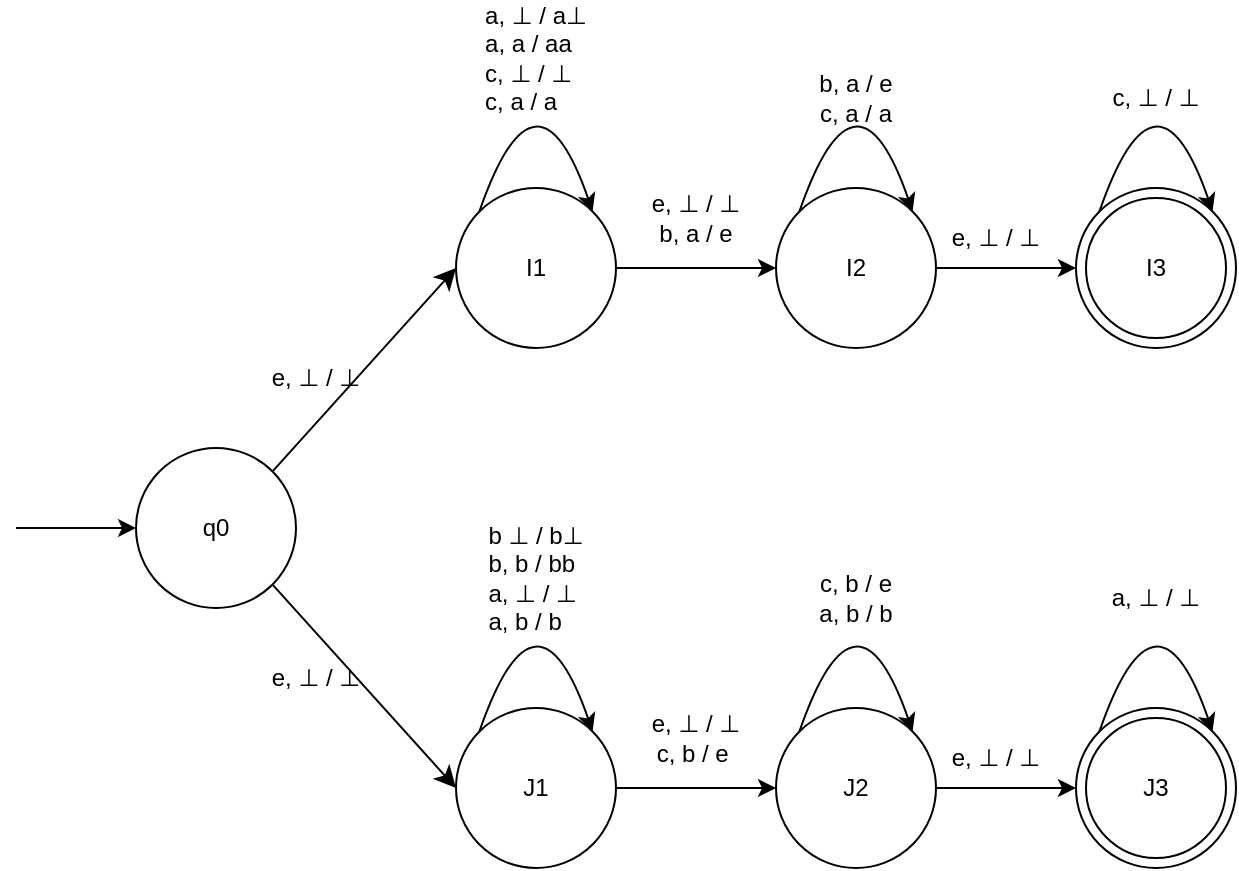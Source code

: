 <mxfile version="28.2.8">
  <diagram name="Seite-1" id="O9TWy_fRuysXu5NUN9Az">
    <mxGraphModel dx="906" dy="1102" grid="1" gridSize="10" guides="1" tooltips="1" connect="1" arrows="1" fold="1" page="0" pageScale="1" pageWidth="1169" pageHeight="827" math="0" shadow="0">
      <root>
        <mxCell id="0" />
        <mxCell id="1" parent="0" />
        <mxCell id="xMslx03TbikfmuE3JFsP-5" style="edgeStyle=none;curved=1;rounded=1;orthogonalLoop=1;jettySize=auto;html=1;exitX=1;exitY=0;exitDx=0;exitDy=0;entryX=0;entryY=0.5;entryDx=0;entryDy=0;fontSize=12;startSize=8;endSize=8;" parent="1" source="xMslx03TbikfmuE3JFsP-1" target="xMslx03TbikfmuE3JFsP-2" edge="1">
          <mxGeometry relative="1" as="geometry" />
        </mxCell>
        <mxCell id="xMslx03TbikfmuE3JFsP-7" style="edgeStyle=none;curved=1;rounded=1;orthogonalLoop=1;jettySize=auto;html=1;exitX=1;exitY=1;exitDx=0;exitDy=0;entryX=0;entryY=0.5;entryDx=0;entryDy=0;fontSize=12;startSize=8;endSize=8;" parent="1" source="xMslx03TbikfmuE3JFsP-1" target="xMslx03TbikfmuE3JFsP-6" edge="1">
          <mxGeometry relative="1" as="geometry" />
        </mxCell>
        <mxCell id="xMslx03TbikfmuE3JFsP-1" value="q0" style="ellipse;whiteSpace=wrap;html=1;aspect=fixed;rounded=1;" parent="1" vertex="1">
          <mxGeometry x="60" y="160" width="80" height="80" as="geometry" />
        </mxCell>
        <mxCell id="16nszQrt4FvhLMuLaJhX-7" style="edgeStyle=orthogonalEdgeStyle;rounded=1;orthogonalLoop=1;jettySize=auto;html=1;" edge="1" parent="1" source="xMslx03TbikfmuE3JFsP-2" target="16nszQrt4FvhLMuLaJhX-6">
          <mxGeometry relative="1" as="geometry" />
        </mxCell>
        <mxCell id="xMslx03TbikfmuE3JFsP-2" value="I1" style="ellipse;whiteSpace=wrap;html=1;aspect=fixed;rounded=1;" parent="1" vertex="1">
          <mxGeometry x="220" y="30" width="80" height="80" as="geometry" />
        </mxCell>
        <mxCell id="16nszQrt4FvhLMuLaJhX-19" style="edgeStyle=orthogonalEdgeStyle;rounded=1;orthogonalLoop=1;jettySize=auto;html=1;entryX=0;entryY=0.5;entryDx=0;entryDy=0;" edge="1" parent="1" source="xMslx03TbikfmuE3JFsP-6" target="16nszQrt4FvhLMuLaJhX-17">
          <mxGeometry relative="1" as="geometry" />
        </mxCell>
        <mxCell id="xMslx03TbikfmuE3JFsP-6" value="J1" style="ellipse;whiteSpace=wrap;html=1;aspect=fixed;rounded=1;" parent="1" vertex="1">
          <mxGeometry x="220" y="290" width="80" height="80" as="geometry" />
        </mxCell>
        <mxCell id="16nszQrt4FvhLMuLaJhX-1" style="rounded=1;orthogonalLoop=1;jettySize=auto;html=1;exitX=0;exitY=0;exitDx=0;exitDy=0;entryX=1;entryY=0;entryDx=0;entryDy=0;curved=1;" edge="1" parent="1" source="xMslx03TbikfmuE3JFsP-2" target="xMslx03TbikfmuE3JFsP-2">
          <mxGeometry relative="1" as="geometry">
            <Array as="points">
              <mxPoint x="260" y="-40" />
            </Array>
          </mxGeometry>
        </mxCell>
        <mxCell id="16nszQrt4FvhLMuLaJhX-2" value="a,&amp;nbsp;&lt;span style=&quot;text-align: start;&quot;&gt;⊥ / a&lt;/span&gt;&lt;span style=&quot;text-align: start;&quot;&gt;⊥&lt;/span&gt;&lt;div&gt;&lt;div style=&quot;text-align: start;&quot;&gt;a, a / aa&lt;/div&gt;&lt;div style=&quot;text-align: start;&quot;&gt;&lt;span style=&quot;background-color: transparent; color: light-dark(rgb(0, 0, 0), rgb(255, 255, 255));&quot;&gt;c,&amp;nbsp;&lt;/span&gt;&lt;span style=&quot;background-color: transparent; color: light-dark(rgb(0, 0, 0), rgb(255, 255, 255));&quot;&gt;⊥ /&amp;nbsp;&lt;/span&gt;&lt;span style=&quot;background-color: transparent; color: light-dark(rgb(0, 0, 0), rgb(255, 255, 255));&quot;&gt;⊥&lt;/span&gt;&lt;/div&gt;&lt;div style=&quot;text-align: start;&quot;&gt;&lt;span style=&quot;background-color: transparent; color: light-dark(rgb(0, 0, 0), rgb(255, 255, 255));&quot;&gt;c, a / a&lt;/span&gt;&lt;/div&gt;&lt;/div&gt;" style="text;html=1;whiteSpace=wrap;strokeColor=none;fillColor=none;align=center;verticalAlign=middle;rounded=0;" vertex="1" parent="1">
          <mxGeometry x="230" y="-50" width="60" height="30" as="geometry" />
        </mxCell>
        <mxCell id="16nszQrt4FvhLMuLaJhX-3" value="" style="endArrow=classic;html=1;rounded=1;entryX=0;entryY=0.5;entryDx=0;entryDy=0;" edge="1" parent="1" target="xMslx03TbikfmuE3JFsP-1">
          <mxGeometry width="50" height="50" relative="1" as="geometry">
            <mxPoint y="200" as="sourcePoint" />
            <mxPoint x="30" y="190" as="targetPoint" />
          </mxGeometry>
        </mxCell>
        <mxCell id="16nszQrt4FvhLMuLaJhX-4" value="e,&amp;nbsp;&lt;span style=&quot;text-align: start;&quot;&gt;⊥ /&amp;nbsp;&lt;/span&gt;&lt;span style=&quot;text-align: start;&quot;&gt;⊥&lt;/span&gt;" style="text;html=1;whiteSpace=wrap;strokeColor=none;fillColor=none;align=center;verticalAlign=middle;rounded=0;" vertex="1" parent="1">
          <mxGeometry x="120" y="110" width="60" height="30" as="geometry" />
        </mxCell>
        <mxCell id="16nszQrt4FvhLMuLaJhX-5" value="e,&amp;nbsp;&lt;span style=&quot;text-align: start;&quot;&gt;⊥ /&amp;nbsp;&lt;/span&gt;&lt;span style=&quot;text-align: start;&quot;&gt;⊥&lt;/span&gt;" style="text;html=1;whiteSpace=wrap;strokeColor=none;fillColor=none;align=center;verticalAlign=middle;rounded=0;" vertex="1" parent="1">
          <mxGeometry x="120" y="260" width="60" height="30" as="geometry" />
        </mxCell>
        <mxCell id="16nszQrt4FvhLMuLaJhX-12" style="edgeStyle=orthogonalEdgeStyle;rounded=1;orthogonalLoop=1;jettySize=auto;html=1;entryX=0;entryY=0.5;entryDx=0;entryDy=0;" edge="1" parent="1" source="16nszQrt4FvhLMuLaJhX-6" target="16nszQrt4FvhLMuLaJhX-11">
          <mxGeometry relative="1" as="geometry" />
        </mxCell>
        <mxCell id="16nszQrt4FvhLMuLaJhX-6" value="I2" style="ellipse;whiteSpace=wrap;html=1;aspect=fixed;rounded=1;" vertex="1" parent="1">
          <mxGeometry x="380" y="30" width="80" height="80" as="geometry" />
        </mxCell>
        <mxCell id="16nszQrt4FvhLMuLaJhX-8" value="e,&amp;nbsp;&lt;span style=&quot;text-align: start;&quot;&gt;⊥ /&amp;nbsp;&lt;/span&gt;&lt;span style=&quot;text-align: start;&quot;&gt;⊥&lt;/span&gt;&lt;div&gt;&lt;span style=&quot;background-color: transparent; color: light-dark(rgb(0, 0, 0), rgb(255, 255, 255));&quot;&gt;b, a / e&lt;/span&gt;&lt;span style=&quot;color: light-dark(rgba(0, 0, 0, 0), rgba(237, 237, 237, 0)); font-family: monospace; font-size: 0px; text-align: start; text-wrap-mode: nowrap; background-color: transparent;&quot;&gt;%3CmxGraphModel%3E%3Croot%3E%3CmxCell%20id%3D%220%22%2F%3E%3CmxCell%20id%3D%221%22%20parent%3D%220%22%2F%3E%3CmxCell%20id%3D%222%22%20value%3D%22e%2C%26amp%3Bnbsp%3B%26lt%3Bspan%20style%3D%26quot%3Btext-align%3A%20start%3B%26quot%3B%26gt%3B%E2%8A%A5%20%2F%26amp%3Bnbsp%3B%26lt%3B%2Fspan%26gt%3B%26lt%3Bspan%20style%3D%26quot%3Btext-align%3A%20start%3B%26quot%3B%26gt%3B%E2%8A%A5%26lt%3B%2Fspan%26gt%3B%22%20style%3D%22text%3Bhtml%3D1%3BwhiteSpace%3Dwrap%3BstrokeColor%3Dnone%3BfillColor%3Dnone%3Balign%3Dcenter%3BverticalAlign%3Dmiddle%3Brounded%3D0%3B%22%20vertex%3D%221%22%20parent%3D%221%22%3E%3CmxGeometry%20x%3D%22130%22%20y%3D%22120%22%20width%3D%2260%22%20height%3D%2230%22%20as%3D%22geometry%22%2F%3E%3C%2FmxCell%3E%3C%2Froot%3E%3C%2FmxGraphModel%3E&lt;/span&gt;&lt;/div&gt;" style="text;html=1;whiteSpace=wrap;strokeColor=none;fillColor=none;align=center;verticalAlign=middle;rounded=0;" vertex="1" parent="1">
          <mxGeometry x="310" y="30" width="60" height="30" as="geometry" />
        </mxCell>
        <mxCell id="16nszQrt4FvhLMuLaJhX-9" style="rounded=0;orthogonalLoop=1;jettySize=auto;html=1;exitX=0;exitY=0;exitDx=0;exitDy=0;entryX=1;entryY=0;entryDx=0;entryDy=0;strokeColor=default;curved=1;" edge="1" parent="1" source="16nszQrt4FvhLMuLaJhX-6" target="16nszQrt4FvhLMuLaJhX-6">
          <mxGeometry relative="1" as="geometry">
            <Array as="points">
              <mxPoint x="420" y="-40" />
            </Array>
          </mxGeometry>
        </mxCell>
        <mxCell id="16nszQrt4FvhLMuLaJhX-10" value="&lt;div&gt;b, a / e&lt;/div&gt;&lt;div&gt;c, a / a&lt;/div&gt;" style="text;html=1;whiteSpace=wrap;strokeColor=none;fillColor=none;align=center;verticalAlign=middle;rounded=0;" vertex="1" parent="1">
          <mxGeometry x="390" y="-30" width="60" height="30" as="geometry" />
        </mxCell>
        <mxCell id="16nszQrt4FvhLMuLaJhX-11" value="I3" style="ellipse;whiteSpace=wrap;html=1;aspect=fixed;rounded=1;" vertex="1" parent="1">
          <mxGeometry x="530" y="30" width="80" height="80" as="geometry" />
        </mxCell>
        <mxCell id="16nszQrt4FvhLMuLaJhX-13" value="e,&amp;nbsp;&lt;span style=&quot;text-align: start;&quot;&gt;⊥ /&amp;nbsp;&lt;/span&gt;&lt;span style=&quot;text-align: start;&quot;&gt;⊥&lt;/span&gt;" style="text;html=1;whiteSpace=wrap;strokeColor=none;fillColor=none;align=center;verticalAlign=middle;rounded=0;" vertex="1" parent="1">
          <mxGeometry x="460" y="40" width="60" height="30" as="geometry" />
        </mxCell>
        <mxCell id="16nszQrt4FvhLMuLaJhX-15" style="rounded=0;orthogonalLoop=1;jettySize=auto;html=1;exitX=0;exitY=0;exitDx=0;exitDy=0;entryX=1;entryY=0;entryDx=0;entryDy=0;strokeColor=default;curved=1;" edge="1" parent="1" source="xMslx03TbikfmuE3JFsP-6" target="xMslx03TbikfmuE3JFsP-6">
          <mxGeometry relative="1" as="geometry">
            <Array as="points">
              <mxPoint x="260" y="220" />
            </Array>
          </mxGeometry>
        </mxCell>
        <mxCell id="16nszQrt4FvhLMuLaJhX-24" style="edgeStyle=orthogonalEdgeStyle;rounded=1;orthogonalLoop=1;jettySize=auto;html=1;" edge="1" parent="1" source="16nszQrt4FvhLMuLaJhX-17" target="16nszQrt4FvhLMuLaJhX-23">
          <mxGeometry relative="1" as="geometry" />
        </mxCell>
        <mxCell id="16nszQrt4FvhLMuLaJhX-17" value="J2" style="ellipse;whiteSpace=wrap;html=1;aspect=fixed;rounded=1;" vertex="1" parent="1">
          <mxGeometry x="380" y="290" width="80" height="80" as="geometry" />
        </mxCell>
        <mxCell id="16nszQrt4FvhLMuLaJhX-18" style="rounded=0;orthogonalLoop=1;jettySize=auto;html=1;exitX=0;exitY=0;exitDx=0;exitDy=0;entryX=1;entryY=0;entryDx=0;entryDy=0;curved=1;" edge="1" parent="1" source="16nszQrt4FvhLMuLaJhX-17" target="16nszQrt4FvhLMuLaJhX-17">
          <mxGeometry relative="1" as="geometry">
            <Array as="points">
              <mxPoint x="420" y="220" />
            </Array>
          </mxGeometry>
        </mxCell>
        <mxCell id="16nszQrt4FvhLMuLaJhX-21" value="e,&amp;nbsp;&lt;span style=&quot;text-align: start;&quot;&gt;⊥ /&amp;nbsp;&lt;/span&gt;&lt;span style=&quot;text-align: start;&quot;&gt;⊥&lt;/span&gt;&lt;div&gt;&lt;div&gt;c, b / e&amp;nbsp;&lt;span style=&quot;color: rgba(0, 0, 0, 0); font-family: monospace; font-size: 0px; text-align: start; text-wrap-mode: nowrap;&quot;&gt;%3CmxGraphModel%3E%3Croot%3E%3CmxCell%20id%3D%220%22%2F%3E%3CmxCell%20id%3D%221%22%20parent%3D%220%22%2F%3E%3CmxCell%20id%3D%222%22%20value%3D%22e%2C%26amp%3Bnbsp%3B%26lt%3Bspan%20style%3D%26quot%3Btext-align%3A%20start%3B%26quot%3B%26gt%3B%E2%8A%A5%20%2F%26amp%3Bnbsp%3B%26lt%3B%2Fspan%26gt%3B%26lt%3Bspan%20style%3D%26quot%3Btext-align%3A%20start%3B%26quot%3B%26gt%3B%E2%8A%A5%26lt%3B%2Fspan%26gt%3B%22%20style%3D%22text%3Bhtml%3D1%3BwhiteSpace%3Dwrap%3BstrokeColor%3Dnone%3BfillColor%3Dnone%3Balign%3Dcenter%3BverticalAlign%3Dmiddle%3Brounded%3D0%3B%22%20vertex%3D%221%22%20parent%3D%221%22%3E%3CmxGeometry%20x%3D%22130%22%20y%3D%22120%22%20width%3D%2260%22%20height%3D%2230%22%20as%3D%22geometry%22%2F%3E%3C%2FmxCell%3E%3C%2Froot%3E%3C%2FmxGraphModel%3E&lt;/span&gt;&lt;/div&gt;&lt;/div&gt;" style="text;html=1;whiteSpace=wrap;strokeColor=none;fillColor=none;align=center;verticalAlign=middle;rounded=0;" vertex="1" parent="1">
          <mxGeometry x="310" y="290" width="60" height="30" as="geometry" />
        </mxCell>
        <mxCell id="16nszQrt4FvhLMuLaJhX-22" value="c, b / e&lt;div&gt;a, b / b&lt;/div&gt;" style="text;html=1;whiteSpace=wrap;strokeColor=none;fillColor=none;align=center;verticalAlign=middle;rounded=0;" vertex="1" parent="1">
          <mxGeometry x="390" y="220" width="60" height="30" as="geometry" />
        </mxCell>
        <mxCell id="16nszQrt4FvhLMuLaJhX-23" value="J3" style="ellipse;whiteSpace=wrap;html=1;aspect=fixed;rounded=1;" vertex="1" parent="1">
          <mxGeometry x="530" y="290" width="80" height="80" as="geometry" />
        </mxCell>
        <mxCell id="16nszQrt4FvhLMuLaJhX-26" value="J3" style="ellipse;whiteSpace=wrap;html=1;aspect=fixed;rounded=1;" vertex="1" parent="1">
          <mxGeometry x="535" y="295" width="70" height="70" as="geometry" />
        </mxCell>
        <mxCell id="16nszQrt4FvhLMuLaJhX-27" value="I3" style="ellipse;whiteSpace=wrap;html=1;aspect=fixed;rounded=1;" vertex="1" parent="1">
          <mxGeometry x="535" y="35" width="70" height="70" as="geometry" />
        </mxCell>
        <mxCell id="16nszQrt4FvhLMuLaJhX-28" value="e,&amp;nbsp;&lt;span style=&quot;text-align: start;&quot;&gt;⊥ /&amp;nbsp;&lt;/span&gt;&lt;span style=&quot;text-align: start;&quot;&gt;⊥&lt;/span&gt;" style="text;html=1;whiteSpace=wrap;strokeColor=none;fillColor=none;align=center;verticalAlign=middle;rounded=0;" vertex="1" parent="1">
          <mxGeometry x="460" y="300" width="60" height="30" as="geometry" />
        </mxCell>
        <mxCell id="16nszQrt4FvhLMuLaJhX-37" style="rounded=0;orthogonalLoop=1;jettySize=auto;html=1;exitX=0;exitY=0;exitDx=0;exitDy=0;entryX=1;entryY=0;entryDx=0;entryDy=0;curved=1;" edge="1" parent="1" source="16nszQrt4FvhLMuLaJhX-11" target="16nszQrt4FvhLMuLaJhX-11">
          <mxGeometry relative="1" as="geometry">
            <Array as="points">
              <mxPoint x="570" y="-40" />
            </Array>
          </mxGeometry>
        </mxCell>
        <mxCell id="16nszQrt4FvhLMuLaJhX-40" value="c,&amp;nbsp;&lt;span style=&quot;color: rgba(0, 0, 0, 0); font-family: monospace; font-size: 0px; text-align: start; text-wrap-mode: nowrap;&quot;&gt;&lt;span style=&quot;color: rgb(0, 0, 0); font-family: Helvetica; font-size: 12px; text-wrap-mode: wrap;&quot;&gt;⊥ /&amp;nbsp;&lt;/span&gt;&lt;span style=&quot;color: rgb(0, 0, 0); font-family: Helvetica; font-size: 12px; text-wrap-mode: wrap;&quot;&gt;⊥&lt;/span&gt;%3CmxGraphModel%3E%3Croot%3E%3CmxCell%20id%3D%220%22%2F%3E%3CmxCell%20id%3D%221%22%20parent%3D%220%22%2F%3E%3CmxCell%20id%3D%222%22%20value%3D%22e%2C%26amp%3Bnbsp%3B%26lt%3Bspan%20style%3D%26quot%3Btext-align%3A%20start%3B%26quot%3B%26gt%3B%E2%8A%A5%20%2F%26amp%3Bnbsp%3B%26lt%3B%2Fspan%26gt%3B%26lt%3Bspan%20style%3D%26quot%3Btext-align%3A%20start%3B%26quot%3B%26gt%3B%E2%8A%A5%26lt%3B%2Fspan%26gt%3B%22%20style%3D%22text%3Bhtml%3D1%3BwhiteSpace%3Dwrap%3BstrokeColor%3Dnone%3BfillColor%3Dnone%3Balign%3Dcenter%3BverticalAlign%3Dmiddle%3Brounded%3D0%3B%22%20vertex%3D%221%22%20parent%3D%221%22%3E%3CmxGeometry%20x%3D%22460%22%20y%3D%2240%22%20width%3D%2260%22%20height%3D%2230%22%20as%3D%22geometry%22%2F%3E%3C%2FmxCell%3E%3C%2Froot%3E%3C%2FmxGraphModel%3E&lt;/span&gt;" style="text;html=1;whiteSpace=wrap;strokeColor=none;fillColor=none;align=center;verticalAlign=middle;rounded=0;" vertex="1" parent="1">
          <mxGeometry x="540" y="-30" width="60" height="30" as="geometry" />
        </mxCell>
        <mxCell id="16nszQrt4FvhLMuLaJhX-41" value="b&amp;nbsp;&lt;span style=&quot;text-align: start;&quot;&gt;⊥ / b&lt;/span&gt;&lt;span style=&quot;text-align: start;&quot;&gt;⊥&lt;/span&gt;&lt;div&gt;&lt;div style=&quot;text-align: start;&quot;&gt;b, b / bb&lt;/div&gt;&lt;div style=&quot;text-align: start;&quot;&gt;&lt;span style=&quot;background-color: transparent; color: light-dark(rgb(0, 0, 0), rgb(255, 255, 255));&quot;&gt;a,&amp;nbsp;&lt;/span&gt;&lt;span style=&quot;background-color: transparent; color: light-dark(rgb(0, 0, 0), rgb(255, 255, 255));&quot;&gt;⊥ /&amp;nbsp;&lt;/span&gt;&lt;span style=&quot;background-color: transparent; color: light-dark(rgb(0, 0, 0), rgb(255, 255, 255));&quot;&gt;⊥&lt;/span&gt;&lt;/div&gt;&lt;div style=&quot;text-align: start;&quot;&gt;&lt;span style=&quot;background-color: transparent; color: light-dark(rgb(0, 0, 0), rgb(255, 255, 255));&quot;&gt;a, b / b&lt;/span&gt;&lt;/div&gt;&lt;/div&gt;" style="text;html=1;whiteSpace=wrap;strokeColor=none;fillColor=none;align=center;verticalAlign=middle;rounded=0;" vertex="1" parent="1">
          <mxGeometry x="230" y="210" width="60" height="30" as="geometry" />
        </mxCell>
        <mxCell id="16nszQrt4FvhLMuLaJhX-43" style="rounded=0;orthogonalLoop=1;jettySize=auto;html=1;exitX=0;exitY=0;exitDx=0;exitDy=0;entryX=1;entryY=0;entryDx=0;entryDy=0;curved=1;" edge="1" parent="1" source="16nszQrt4FvhLMuLaJhX-23" target="16nszQrt4FvhLMuLaJhX-23">
          <mxGeometry relative="1" as="geometry">
            <Array as="points">
              <mxPoint x="570" y="220" />
            </Array>
          </mxGeometry>
        </mxCell>
        <mxCell id="16nszQrt4FvhLMuLaJhX-44" value="a,&amp;nbsp;&lt;span style=&quot;color: rgba(0, 0, 0, 0); font-family: monospace; font-size: 0px; text-align: start; text-wrap-mode: nowrap;&quot;&gt;&lt;span style=&quot;color: rgb(0, 0, 0); font-family: Helvetica; font-size: 12px; text-wrap-mode: wrap;&quot;&gt;⊥ /&amp;nbsp;&lt;/span&gt;&lt;span style=&quot;color: rgb(0, 0, 0); font-family: Helvetica; font-size: 12px; text-wrap-mode: wrap;&quot;&gt;⊥&lt;/span&gt;%3CmxGraphModel%3E%3Croot%3E%3CmxCell%20id%3D%220%22%2F%3E%3CmxCell%20id%3D%221%22%20parent%3D%220%22%2F%3E%3CmxCell%20id%3D%222%22%20value%3D%22e%2C%26amp%3Bnbsp%3B%26lt%3Bspan%20style%3D%26quot%3Btext-align%3A%20start%3B%26quot%3B%26gt%3B%E2%8A%A5%20%2F%26amp%3Bnbsp%3B%26lt%3B%2Fspan%26gt%3B%26lt%3Bspan%20style%3D%26quot%3Btext-align%3A%20start%3B%26quot%3B%26gt%3B%E2%8A%A5%26lt%3B%2Fspan%26gt%3B%22%20style%3D%22text%3Bhtml%3D1%3BwhiteSpace%3Dwrap%3BstrokeColor%3Dnone%3BfillColor%3Dnone%3Balign%3Dcenter%3BverticalAlign%3Dmiddle%3Brounded%3D0%3B%22%20vertex%3D%221%22%20parent%3D%221%22%3E%3CmxGeometry%20x%3D%22460%22%20y%3D%2240%22%20width%3D%2260%22%20height%3D%2230%22%20as%3D%22geometry%22%2F%3E%3C%2FmxCell%3E%3C%2Froot%3E%3C%2FmxGraphModel%3E&lt;/span&gt;" style="text;html=1;whiteSpace=wrap;strokeColor=none;fillColor=none;align=center;verticalAlign=middle;rounded=0;" vertex="1" parent="1">
          <mxGeometry x="540" y="220" width="60" height="30" as="geometry" />
        </mxCell>
      </root>
    </mxGraphModel>
  </diagram>
</mxfile>
